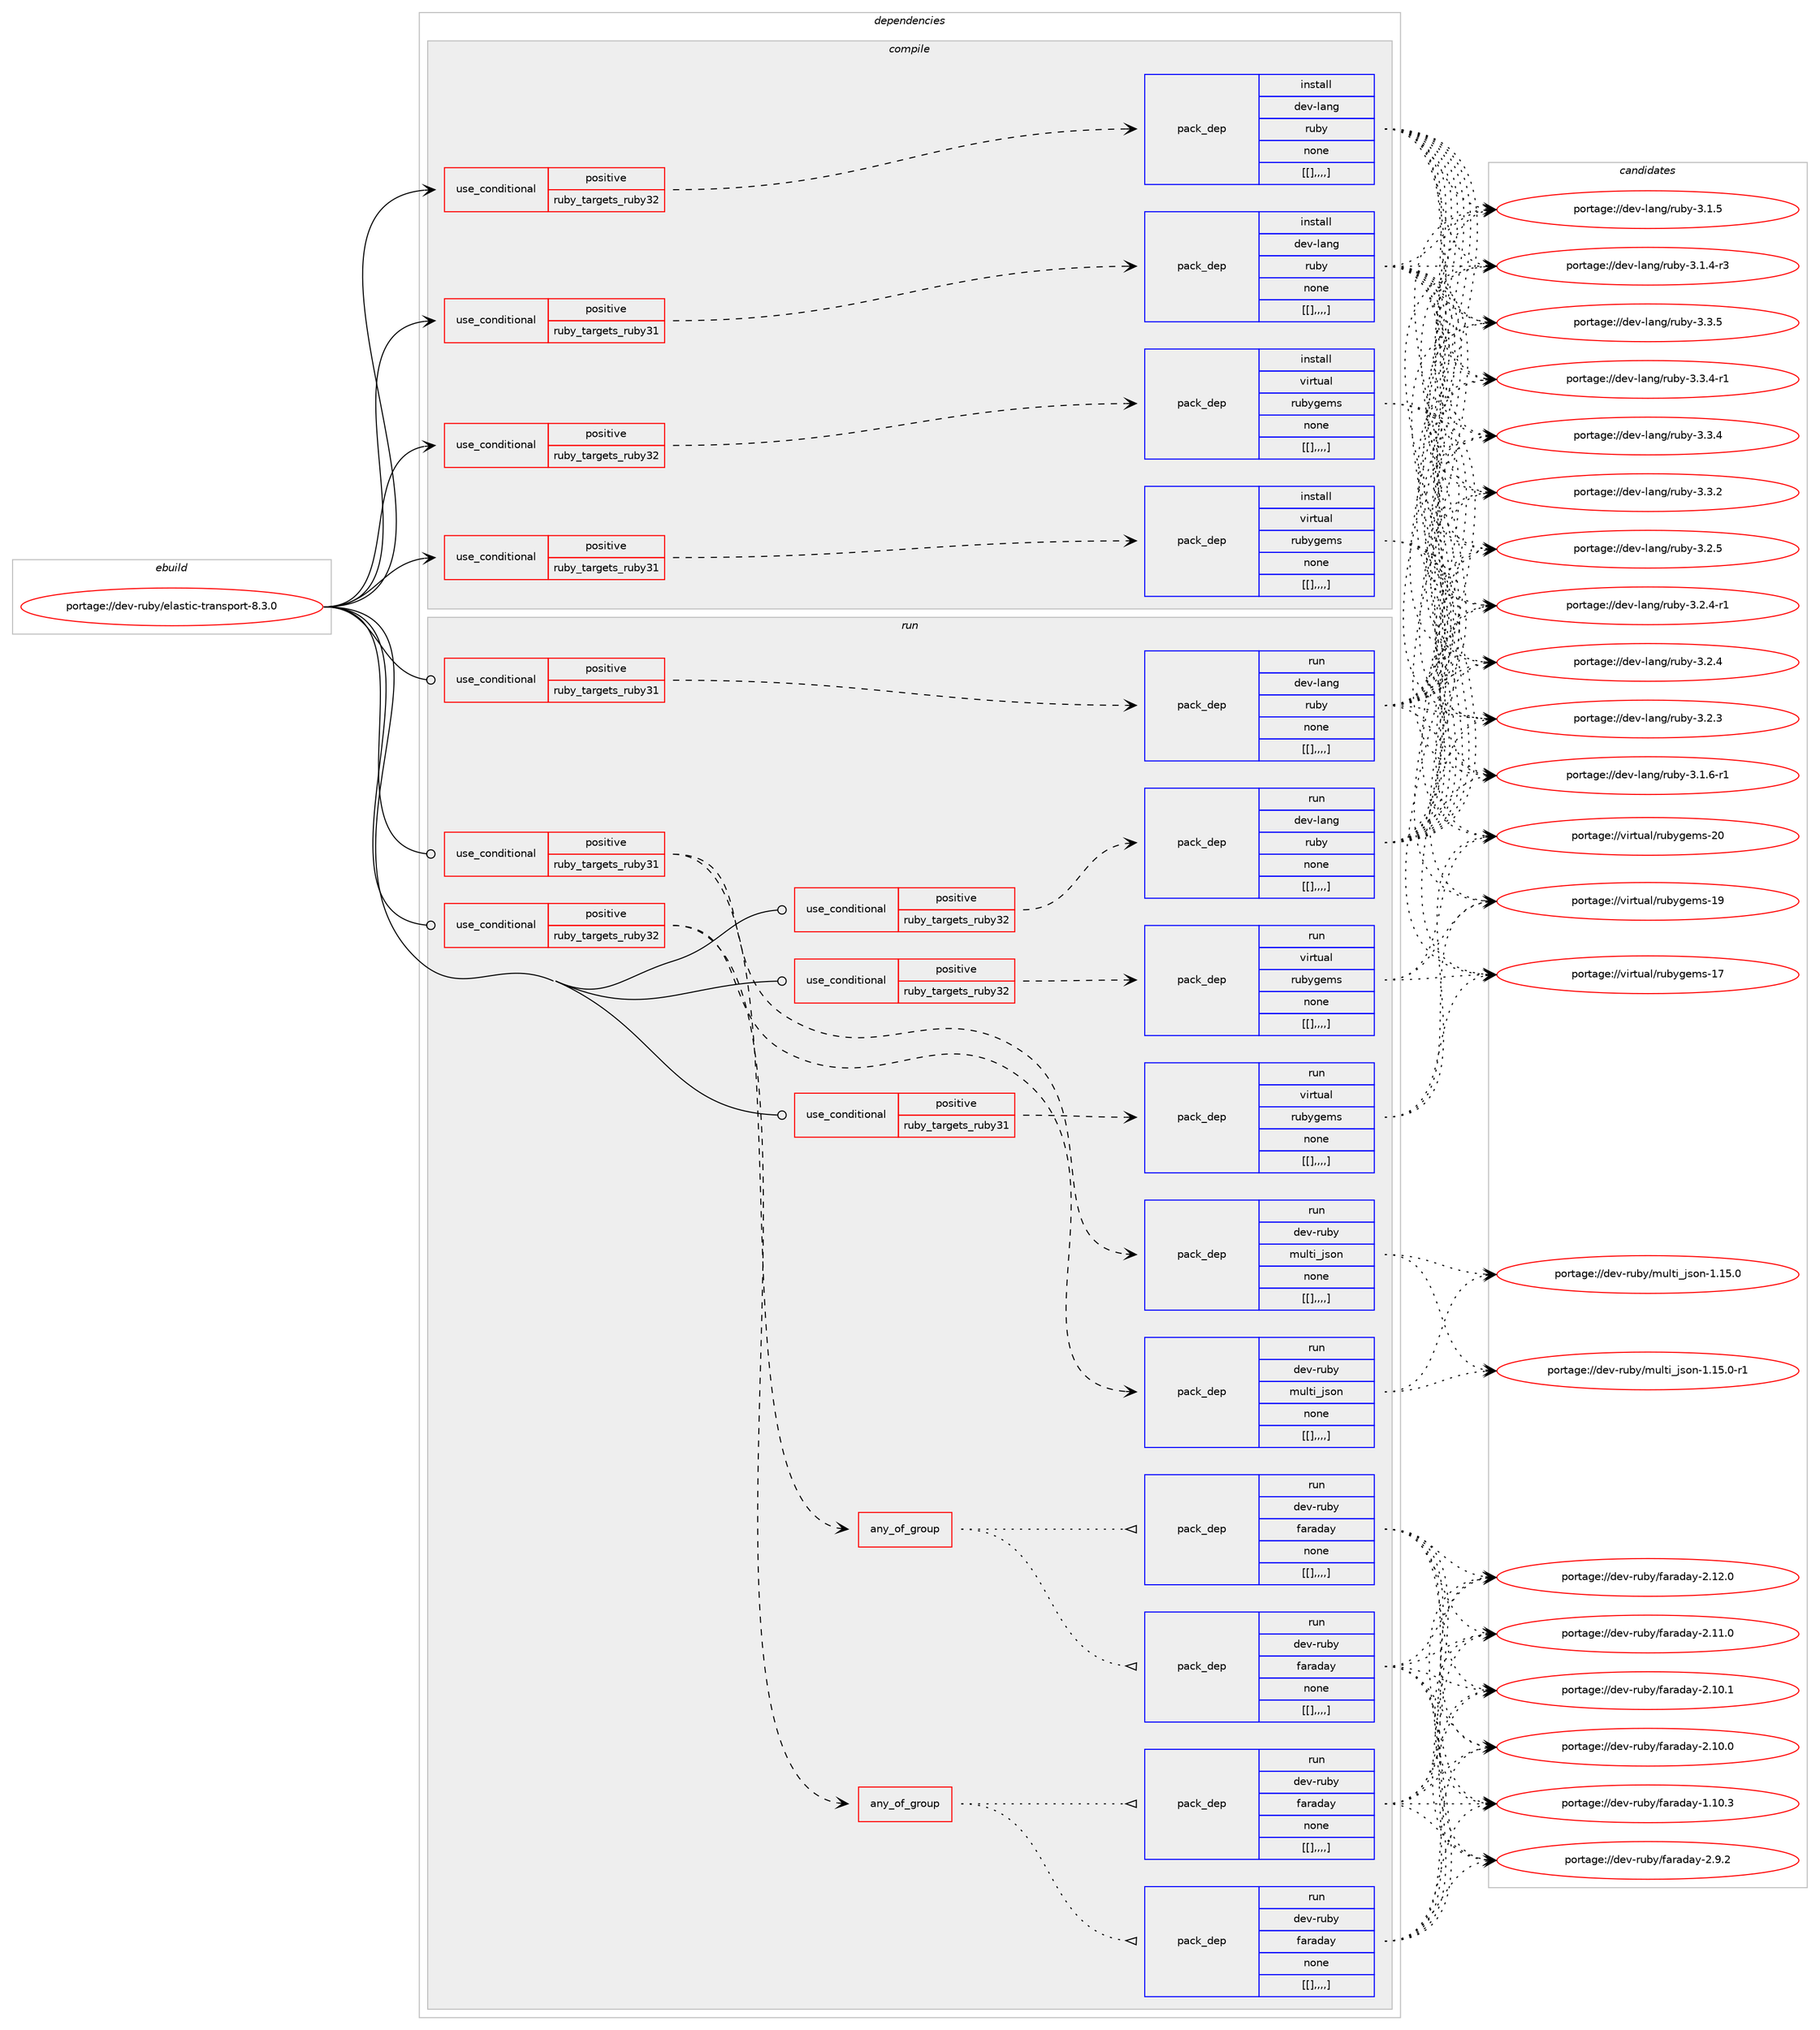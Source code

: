 digraph prolog {

# *************
# Graph options
# *************

newrank=true;
concentrate=true;
compound=true;
graph [rankdir=LR,fontname=Helvetica,fontsize=10,ranksep=1.5];#, ranksep=2.5, nodesep=0.2];
edge  [arrowhead=vee];
node  [fontname=Helvetica,fontsize=10];

# **********
# The ebuild
# **********

subgraph cluster_leftcol {
color=gray;
label=<<i>ebuild</i>>;
id [label="portage://dev-ruby/elastic-transport-8.3.0", color=red, width=4, href="../dev-ruby/elastic-transport-8.3.0.svg"];
}

# ****************
# The dependencies
# ****************

subgraph cluster_midcol {
color=gray;
label=<<i>dependencies</i>>;
subgraph cluster_compile {
fillcolor="#eeeeee";
style=filled;
label=<<i>compile</i>>;
subgraph cond50771 {
dependency191965 [label=<<TABLE BORDER="0" CELLBORDER="1" CELLSPACING="0" CELLPADDING="4"><TR><TD ROWSPAN="3" CELLPADDING="10">use_conditional</TD></TR><TR><TD>positive</TD></TR><TR><TD>ruby_targets_ruby31</TD></TR></TABLE>>, shape=none, color=red];
subgraph pack139864 {
dependency192055 [label=<<TABLE BORDER="0" CELLBORDER="1" CELLSPACING="0" CELLPADDING="4" WIDTH="220"><TR><TD ROWSPAN="6" CELLPADDING="30">pack_dep</TD></TR><TR><TD WIDTH="110">install</TD></TR><TR><TD>dev-lang</TD></TR><TR><TD>ruby</TD></TR><TR><TD>none</TD></TR><TR><TD>[[],,,,]</TD></TR></TABLE>>, shape=none, color=blue];
}
dependency191965:e -> dependency192055:w [weight=20,style="dashed",arrowhead="vee"];
}
id:e -> dependency191965:w [weight=20,style="solid",arrowhead="vee"];
subgraph cond50820 {
dependency192097 [label=<<TABLE BORDER="0" CELLBORDER="1" CELLSPACING="0" CELLPADDING="4"><TR><TD ROWSPAN="3" CELLPADDING="10">use_conditional</TD></TR><TR><TD>positive</TD></TR><TR><TD>ruby_targets_ruby31</TD></TR></TABLE>>, shape=none, color=red];
subgraph pack139889 {
dependency192107 [label=<<TABLE BORDER="0" CELLBORDER="1" CELLSPACING="0" CELLPADDING="4" WIDTH="220"><TR><TD ROWSPAN="6" CELLPADDING="30">pack_dep</TD></TR><TR><TD WIDTH="110">install</TD></TR><TR><TD>virtual</TD></TR><TR><TD>rubygems</TD></TR><TR><TD>none</TD></TR><TR><TD>[[],,,,]</TD></TR></TABLE>>, shape=none, color=blue];
}
dependency192097:e -> dependency192107:w [weight=20,style="dashed",arrowhead="vee"];
}
id:e -> dependency192097:w [weight=20,style="solid",arrowhead="vee"];
subgraph cond50839 {
dependency192116 [label=<<TABLE BORDER="0" CELLBORDER="1" CELLSPACING="0" CELLPADDING="4"><TR><TD ROWSPAN="3" CELLPADDING="10">use_conditional</TD></TR><TR><TD>positive</TD></TR><TR><TD>ruby_targets_ruby32</TD></TR></TABLE>>, shape=none, color=red];
subgraph pack139907 {
dependency192137 [label=<<TABLE BORDER="0" CELLBORDER="1" CELLSPACING="0" CELLPADDING="4" WIDTH="220"><TR><TD ROWSPAN="6" CELLPADDING="30">pack_dep</TD></TR><TR><TD WIDTH="110">install</TD></TR><TR><TD>dev-lang</TD></TR><TR><TD>ruby</TD></TR><TR><TD>none</TD></TR><TR><TD>[[],,,,]</TD></TR></TABLE>>, shape=none, color=blue];
}
dependency192116:e -> dependency192137:w [weight=20,style="dashed",arrowhead="vee"];
}
id:e -> dependency192116:w [weight=20,style="solid",arrowhead="vee"];
subgraph cond50852 {
dependency192140 [label=<<TABLE BORDER="0" CELLBORDER="1" CELLSPACING="0" CELLPADDING="4"><TR><TD ROWSPAN="3" CELLPADDING="10">use_conditional</TD></TR><TR><TD>positive</TD></TR><TR><TD>ruby_targets_ruby32</TD></TR></TABLE>>, shape=none, color=red];
subgraph pack139939 {
dependency192230 [label=<<TABLE BORDER="0" CELLBORDER="1" CELLSPACING="0" CELLPADDING="4" WIDTH="220"><TR><TD ROWSPAN="6" CELLPADDING="30">pack_dep</TD></TR><TR><TD WIDTH="110">install</TD></TR><TR><TD>virtual</TD></TR><TR><TD>rubygems</TD></TR><TR><TD>none</TD></TR><TR><TD>[[],,,,]</TD></TR></TABLE>>, shape=none, color=blue];
}
dependency192140:e -> dependency192230:w [weight=20,style="dashed",arrowhead="vee"];
}
id:e -> dependency192140:w [weight=20,style="solid",arrowhead="vee"];
}
subgraph cluster_compileandrun {
fillcolor="#eeeeee";
style=filled;
label=<<i>compile and run</i>>;
}
subgraph cluster_run {
fillcolor="#eeeeee";
style=filled;
label=<<i>run</i>>;
subgraph cond50911 {
dependency192253 [label=<<TABLE BORDER="0" CELLBORDER="1" CELLSPACING="0" CELLPADDING="4"><TR><TD ROWSPAN="3" CELLPADDING="10">use_conditional</TD></TR><TR><TD>positive</TD></TR><TR><TD>ruby_targets_ruby31</TD></TR></TABLE>>, shape=none, color=red];
subgraph any1237 {
dependency192343 [label=<<TABLE BORDER="0" CELLBORDER="1" CELLSPACING="0" CELLPADDING="4"><TR><TD CELLPADDING="10">any_of_group</TD></TR></TABLE>>, shape=none, color=red];subgraph pack140014 {
dependency192364 [label=<<TABLE BORDER="0" CELLBORDER="1" CELLSPACING="0" CELLPADDING="4" WIDTH="220"><TR><TD ROWSPAN="6" CELLPADDING="30">pack_dep</TD></TR><TR><TD WIDTH="110">run</TD></TR><TR><TD>dev-ruby</TD></TR><TR><TD>faraday</TD></TR><TR><TD>none</TD></TR><TR><TD>[[],,,,]</TD></TR></TABLE>>, shape=none, color=blue];
}
dependency192343:e -> dependency192364:w [weight=20,style="dotted",arrowhead="oinv"];
subgraph pack140025 {
dependency192367 [label=<<TABLE BORDER="0" CELLBORDER="1" CELLSPACING="0" CELLPADDING="4" WIDTH="220"><TR><TD ROWSPAN="6" CELLPADDING="30">pack_dep</TD></TR><TR><TD WIDTH="110">run</TD></TR><TR><TD>dev-ruby</TD></TR><TR><TD>faraday</TD></TR><TR><TD>none</TD></TR><TR><TD>[[],,,,]</TD></TR></TABLE>>, shape=none, color=blue];
}
dependency192343:e -> dependency192367:w [weight=20,style="dotted",arrowhead="oinv"];
}
dependency192253:e -> dependency192343:w [weight=20,style="dashed",arrowhead="vee"];
subgraph pack140027 {
dependency192391 [label=<<TABLE BORDER="0" CELLBORDER="1" CELLSPACING="0" CELLPADDING="4" WIDTH="220"><TR><TD ROWSPAN="6" CELLPADDING="30">pack_dep</TD></TR><TR><TD WIDTH="110">run</TD></TR><TR><TD>dev-ruby</TD></TR><TR><TD>multi_json</TD></TR><TR><TD>none</TD></TR><TR><TD>[[],,,,]</TD></TR></TABLE>>, shape=none, color=blue];
}
dependency192253:e -> dependency192391:w [weight=20,style="dashed",arrowhead="vee"];
}
id:e -> dependency192253:w [weight=20,style="solid",arrowhead="odot"];
subgraph cond50970 {
dependency192408 [label=<<TABLE BORDER="0" CELLBORDER="1" CELLSPACING="0" CELLPADDING="4"><TR><TD ROWSPAN="3" CELLPADDING="10">use_conditional</TD></TR><TR><TD>positive</TD></TR><TR><TD>ruby_targets_ruby31</TD></TR></TABLE>>, shape=none, color=red];
subgraph pack140067 {
dependency192438 [label=<<TABLE BORDER="0" CELLBORDER="1" CELLSPACING="0" CELLPADDING="4" WIDTH="220"><TR><TD ROWSPAN="6" CELLPADDING="30">pack_dep</TD></TR><TR><TD WIDTH="110">run</TD></TR><TR><TD>dev-lang</TD></TR><TR><TD>ruby</TD></TR><TR><TD>none</TD></TR><TR><TD>[[],,,,]</TD></TR></TABLE>>, shape=none, color=blue];
}
dependency192408:e -> dependency192438:w [weight=20,style="dashed",arrowhead="vee"];
}
id:e -> dependency192408:w [weight=20,style="solid",arrowhead="odot"];
subgraph cond51000 {
dependency192460 [label=<<TABLE BORDER="0" CELLBORDER="1" CELLSPACING="0" CELLPADDING="4"><TR><TD ROWSPAN="3" CELLPADDING="10">use_conditional</TD></TR><TR><TD>positive</TD></TR><TR><TD>ruby_targets_ruby31</TD></TR></TABLE>>, shape=none, color=red];
subgraph pack140076 {
dependency192481 [label=<<TABLE BORDER="0" CELLBORDER="1" CELLSPACING="0" CELLPADDING="4" WIDTH="220"><TR><TD ROWSPAN="6" CELLPADDING="30">pack_dep</TD></TR><TR><TD WIDTH="110">run</TD></TR><TR><TD>virtual</TD></TR><TR><TD>rubygems</TD></TR><TR><TD>none</TD></TR><TR><TD>[[],,,,]</TD></TR></TABLE>>, shape=none, color=blue];
}
dependency192460:e -> dependency192481:w [weight=20,style="dashed",arrowhead="vee"];
}
id:e -> dependency192460:w [weight=20,style="solid",arrowhead="odot"];
subgraph cond51015 {
dependency192504 [label=<<TABLE BORDER="0" CELLBORDER="1" CELLSPACING="0" CELLPADDING="4"><TR><TD ROWSPAN="3" CELLPADDING="10">use_conditional</TD></TR><TR><TD>positive</TD></TR><TR><TD>ruby_targets_ruby32</TD></TR></TABLE>>, shape=none, color=red];
subgraph any1241 {
dependency192524 [label=<<TABLE BORDER="0" CELLBORDER="1" CELLSPACING="0" CELLPADDING="4"><TR><TD CELLPADDING="10">any_of_group</TD></TR></TABLE>>, shape=none, color=red];subgraph pack140118 {
dependency192589 [label=<<TABLE BORDER="0" CELLBORDER="1" CELLSPACING="0" CELLPADDING="4" WIDTH="220"><TR><TD ROWSPAN="6" CELLPADDING="30">pack_dep</TD></TR><TR><TD WIDTH="110">run</TD></TR><TR><TD>dev-ruby</TD></TR><TR><TD>faraday</TD></TR><TR><TD>none</TD></TR><TR><TD>[[],,,,]</TD></TR></TABLE>>, shape=none, color=blue];
}
dependency192524:e -> dependency192589:w [weight=20,style="dotted",arrowhead="oinv"];
subgraph pack140157 {
dependency192614 [label=<<TABLE BORDER="0" CELLBORDER="1" CELLSPACING="0" CELLPADDING="4" WIDTH="220"><TR><TD ROWSPAN="6" CELLPADDING="30">pack_dep</TD></TR><TR><TD WIDTH="110">run</TD></TR><TR><TD>dev-ruby</TD></TR><TR><TD>faraday</TD></TR><TR><TD>none</TD></TR><TR><TD>[[],,,,]</TD></TR></TABLE>>, shape=none, color=blue];
}
dependency192524:e -> dependency192614:w [weight=20,style="dotted",arrowhead="oinv"];
}
dependency192504:e -> dependency192524:w [weight=20,style="dashed",arrowhead="vee"];
subgraph pack140187 {
dependency192698 [label=<<TABLE BORDER="0" CELLBORDER="1" CELLSPACING="0" CELLPADDING="4" WIDTH="220"><TR><TD ROWSPAN="6" CELLPADDING="30">pack_dep</TD></TR><TR><TD WIDTH="110">run</TD></TR><TR><TD>dev-ruby</TD></TR><TR><TD>multi_json</TD></TR><TR><TD>none</TD></TR><TR><TD>[[],,,,]</TD></TR></TABLE>>, shape=none, color=blue];
}
dependency192504:e -> dependency192698:w [weight=20,style="dashed",arrowhead="vee"];
}
id:e -> dependency192504:w [weight=20,style="solid",arrowhead="odot"];
subgraph cond51110 {
dependency192705 [label=<<TABLE BORDER="0" CELLBORDER="1" CELLSPACING="0" CELLPADDING="4"><TR><TD ROWSPAN="3" CELLPADDING="10">use_conditional</TD></TR><TR><TD>positive</TD></TR><TR><TD>ruby_targets_ruby32</TD></TR></TABLE>>, shape=none, color=red];
subgraph pack140209 {
dependency192727 [label=<<TABLE BORDER="0" CELLBORDER="1" CELLSPACING="0" CELLPADDING="4" WIDTH="220"><TR><TD ROWSPAN="6" CELLPADDING="30">pack_dep</TD></TR><TR><TD WIDTH="110">run</TD></TR><TR><TD>dev-lang</TD></TR><TR><TD>ruby</TD></TR><TR><TD>none</TD></TR><TR><TD>[[],,,,]</TD></TR></TABLE>>, shape=none, color=blue];
}
dependency192705:e -> dependency192727:w [weight=20,style="dashed",arrowhead="vee"];
}
id:e -> dependency192705:w [weight=20,style="solid",arrowhead="odot"];
subgraph cond51124 {
dependency192736 [label=<<TABLE BORDER="0" CELLBORDER="1" CELLSPACING="0" CELLPADDING="4"><TR><TD ROWSPAN="3" CELLPADDING="10">use_conditional</TD></TR><TR><TD>positive</TD></TR><TR><TD>ruby_targets_ruby32</TD></TR></TABLE>>, shape=none, color=red];
subgraph pack140235 {
dependency192777 [label=<<TABLE BORDER="0" CELLBORDER="1" CELLSPACING="0" CELLPADDING="4" WIDTH="220"><TR><TD ROWSPAN="6" CELLPADDING="30">pack_dep</TD></TR><TR><TD WIDTH="110">run</TD></TR><TR><TD>virtual</TD></TR><TR><TD>rubygems</TD></TR><TR><TD>none</TD></TR><TR><TD>[[],,,,]</TD></TR></TABLE>>, shape=none, color=blue];
}
dependency192736:e -> dependency192777:w [weight=20,style="dashed",arrowhead="vee"];
}
id:e -> dependency192736:w [weight=20,style="solid",arrowhead="odot"];
}
}

# **************
# The candidates
# **************

subgraph cluster_choices {
rank=same;
color=gray;
label=<<i>candidates</i>>;

subgraph choice139869 {
color=black;
nodesep=1;
choice10010111845108971101034711411798121455146514653 [label="portage://dev-lang/ruby-3.3.5", color=red, width=4,href="../dev-lang/ruby-3.3.5.svg"];
choice100101118451089711010347114117981214551465146524511449 [label="portage://dev-lang/ruby-3.3.4-r1", color=red, width=4,href="../dev-lang/ruby-3.3.4-r1.svg"];
choice10010111845108971101034711411798121455146514652 [label="portage://dev-lang/ruby-3.3.4", color=red, width=4,href="../dev-lang/ruby-3.3.4.svg"];
choice10010111845108971101034711411798121455146514650 [label="portage://dev-lang/ruby-3.3.2", color=red, width=4,href="../dev-lang/ruby-3.3.2.svg"];
choice10010111845108971101034711411798121455146504653 [label="portage://dev-lang/ruby-3.2.5", color=red, width=4,href="../dev-lang/ruby-3.2.5.svg"];
choice100101118451089711010347114117981214551465046524511449 [label="portage://dev-lang/ruby-3.2.4-r1", color=red, width=4,href="../dev-lang/ruby-3.2.4-r1.svg"];
choice10010111845108971101034711411798121455146504652 [label="portage://dev-lang/ruby-3.2.4", color=red, width=4,href="../dev-lang/ruby-3.2.4.svg"];
choice10010111845108971101034711411798121455146504651 [label="portage://dev-lang/ruby-3.2.3", color=red, width=4,href="../dev-lang/ruby-3.2.3.svg"];
choice100101118451089711010347114117981214551464946544511449 [label="portage://dev-lang/ruby-3.1.6-r1", color=red, width=4,href="../dev-lang/ruby-3.1.6-r1.svg"];
choice10010111845108971101034711411798121455146494653 [label="portage://dev-lang/ruby-3.1.5", color=red, width=4,href="../dev-lang/ruby-3.1.5.svg"];
choice100101118451089711010347114117981214551464946524511451 [label="portage://dev-lang/ruby-3.1.4-r3", color=red, width=4,href="../dev-lang/ruby-3.1.4-r3.svg"];
dependency192055:e -> choice10010111845108971101034711411798121455146514653:w [style=dotted,weight="100"];
dependency192055:e -> choice100101118451089711010347114117981214551465146524511449:w [style=dotted,weight="100"];
dependency192055:e -> choice10010111845108971101034711411798121455146514652:w [style=dotted,weight="100"];
dependency192055:e -> choice10010111845108971101034711411798121455146514650:w [style=dotted,weight="100"];
dependency192055:e -> choice10010111845108971101034711411798121455146504653:w [style=dotted,weight="100"];
dependency192055:e -> choice100101118451089711010347114117981214551465046524511449:w [style=dotted,weight="100"];
dependency192055:e -> choice10010111845108971101034711411798121455146504652:w [style=dotted,weight="100"];
dependency192055:e -> choice10010111845108971101034711411798121455146504651:w [style=dotted,weight="100"];
dependency192055:e -> choice100101118451089711010347114117981214551464946544511449:w [style=dotted,weight="100"];
dependency192055:e -> choice10010111845108971101034711411798121455146494653:w [style=dotted,weight="100"];
dependency192055:e -> choice100101118451089711010347114117981214551464946524511451:w [style=dotted,weight="100"];
}
subgraph choice139875 {
color=black;
nodesep=1;
choice118105114116117971084711411798121103101109115455048 [label="portage://virtual/rubygems-20", color=red, width=4,href="../virtual/rubygems-20.svg"];
choice118105114116117971084711411798121103101109115454957 [label="portage://virtual/rubygems-19", color=red, width=4,href="../virtual/rubygems-19.svg"];
choice118105114116117971084711411798121103101109115454955 [label="portage://virtual/rubygems-17", color=red, width=4,href="../virtual/rubygems-17.svg"];
dependency192107:e -> choice118105114116117971084711411798121103101109115455048:w [style=dotted,weight="100"];
dependency192107:e -> choice118105114116117971084711411798121103101109115454957:w [style=dotted,weight="100"];
dependency192107:e -> choice118105114116117971084711411798121103101109115454955:w [style=dotted,weight="100"];
}
subgraph choice139876 {
color=black;
nodesep=1;
choice10010111845108971101034711411798121455146514653 [label="portage://dev-lang/ruby-3.3.5", color=red, width=4,href="../dev-lang/ruby-3.3.5.svg"];
choice100101118451089711010347114117981214551465146524511449 [label="portage://dev-lang/ruby-3.3.4-r1", color=red, width=4,href="../dev-lang/ruby-3.3.4-r1.svg"];
choice10010111845108971101034711411798121455146514652 [label="portage://dev-lang/ruby-3.3.4", color=red, width=4,href="../dev-lang/ruby-3.3.4.svg"];
choice10010111845108971101034711411798121455146514650 [label="portage://dev-lang/ruby-3.3.2", color=red, width=4,href="../dev-lang/ruby-3.3.2.svg"];
choice10010111845108971101034711411798121455146504653 [label="portage://dev-lang/ruby-3.2.5", color=red, width=4,href="../dev-lang/ruby-3.2.5.svg"];
choice100101118451089711010347114117981214551465046524511449 [label="portage://dev-lang/ruby-3.2.4-r1", color=red, width=4,href="../dev-lang/ruby-3.2.4-r1.svg"];
choice10010111845108971101034711411798121455146504652 [label="portage://dev-lang/ruby-3.2.4", color=red, width=4,href="../dev-lang/ruby-3.2.4.svg"];
choice10010111845108971101034711411798121455146504651 [label="portage://dev-lang/ruby-3.2.3", color=red, width=4,href="../dev-lang/ruby-3.2.3.svg"];
choice100101118451089711010347114117981214551464946544511449 [label="portage://dev-lang/ruby-3.1.6-r1", color=red, width=4,href="../dev-lang/ruby-3.1.6-r1.svg"];
choice10010111845108971101034711411798121455146494653 [label="portage://dev-lang/ruby-3.1.5", color=red, width=4,href="../dev-lang/ruby-3.1.5.svg"];
choice100101118451089711010347114117981214551464946524511451 [label="portage://dev-lang/ruby-3.1.4-r3", color=red, width=4,href="../dev-lang/ruby-3.1.4-r3.svg"];
dependency192137:e -> choice10010111845108971101034711411798121455146514653:w [style=dotted,weight="100"];
dependency192137:e -> choice100101118451089711010347114117981214551465146524511449:w [style=dotted,weight="100"];
dependency192137:e -> choice10010111845108971101034711411798121455146514652:w [style=dotted,weight="100"];
dependency192137:e -> choice10010111845108971101034711411798121455146514650:w [style=dotted,weight="100"];
dependency192137:e -> choice10010111845108971101034711411798121455146504653:w [style=dotted,weight="100"];
dependency192137:e -> choice100101118451089711010347114117981214551465046524511449:w [style=dotted,weight="100"];
dependency192137:e -> choice10010111845108971101034711411798121455146504652:w [style=dotted,weight="100"];
dependency192137:e -> choice10010111845108971101034711411798121455146504651:w [style=dotted,weight="100"];
dependency192137:e -> choice100101118451089711010347114117981214551464946544511449:w [style=dotted,weight="100"];
dependency192137:e -> choice10010111845108971101034711411798121455146494653:w [style=dotted,weight="100"];
dependency192137:e -> choice100101118451089711010347114117981214551464946524511451:w [style=dotted,weight="100"];
}
subgraph choice139886 {
color=black;
nodesep=1;
choice118105114116117971084711411798121103101109115455048 [label="portage://virtual/rubygems-20", color=red, width=4,href="../virtual/rubygems-20.svg"];
choice118105114116117971084711411798121103101109115454957 [label="portage://virtual/rubygems-19", color=red, width=4,href="../virtual/rubygems-19.svg"];
choice118105114116117971084711411798121103101109115454955 [label="portage://virtual/rubygems-17", color=red, width=4,href="../virtual/rubygems-17.svg"];
dependency192230:e -> choice118105114116117971084711411798121103101109115455048:w [style=dotted,weight="100"];
dependency192230:e -> choice118105114116117971084711411798121103101109115454957:w [style=dotted,weight="100"];
dependency192230:e -> choice118105114116117971084711411798121103101109115454955:w [style=dotted,weight="100"];
}
subgraph choice139895 {
color=black;
nodesep=1;
choice10010111845114117981214710297114971009712145504649504648 [label="portage://dev-ruby/faraday-2.12.0", color=red, width=4,href="../dev-ruby/faraday-2.12.0.svg"];
choice10010111845114117981214710297114971009712145504649494648 [label="portage://dev-ruby/faraday-2.11.0", color=red, width=4,href="../dev-ruby/faraday-2.11.0.svg"];
choice10010111845114117981214710297114971009712145504649484649 [label="portage://dev-ruby/faraday-2.10.1", color=red, width=4,href="../dev-ruby/faraday-2.10.1.svg"];
choice10010111845114117981214710297114971009712145504649484648 [label="portage://dev-ruby/faraday-2.10.0", color=red, width=4,href="../dev-ruby/faraday-2.10.0.svg"];
choice100101118451141179812147102971149710097121455046574650 [label="portage://dev-ruby/faraday-2.9.2", color=red, width=4,href="../dev-ruby/faraday-2.9.2.svg"];
choice10010111845114117981214710297114971009712145494649484651 [label="portage://dev-ruby/faraday-1.10.3", color=red, width=4,href="../dev-ruby/faraday-1.10.3.svg"];
dependency192364:e -> choice10010111845114117981214710297114971009712145504649504648:w [style=dotted,weight="100"];
dependency192364:e -> choice10010111845114117981214710297114971009712145504649494648:w [style=dotted,weight="100"];
dependency192364:e -> choice10010111845114117981214710297114971009712145504649484649:w [style=dotted,weight="100"];
dependency192364:e -> choice10010111845114117981214710297114971009712145504649484648:w [style=dotted,weight="100"];
dependency192364:e -> choice100101118451141179812147102971149710097121455046574650:w [style=dotted,weight="100"];
dependency192364:e -> choice10010111845114117981214710297114971009712145494649484651:w [style=dotted,weight="100"];
}
subgraph choice139902 {
color=black;
nodesep=1;
choice10010111845114117981214710297114971009712145504649504648 [label="portage://dev-ruby/faraday-2.12.0", color=red, width=4,href="../dev-ruby/faraday-2.12.0.svg"];
choice10010111845114117981214710297114971009712145504649494648 [label="portage://dev-ruby/faraday-2.11.0", color=red, width=4,href="../dev-ruby/faraday-2.11.0.svg"];
choice10010111845114117981214710297114971009712145504649484649 [label="portage://dev-ruby/faraday-2.10.1", color=red, width=4,href="../dev-ruby/faraday-2.10.1.svg"];
choice10010111845114117981214710297114971009712145504649484648 [label="portage://dev-ruby/faraday-2.10.0", color=red, width=4,href="../dev-ruby/faraday-2.10.0.svg"];
choice100101118451141179812147102971149710097121455046574650 [label="portage://dev-ruby/faraday-2.9.2", color=red, width=4,href="../dev-ruby/faraday-2.9.2.svg"];
choice10010111845114117981214710297114971009712145494649484651 [label="portage://dev-ruby/faraday-1.10.3", color=red, width=4,href="../dev-ruby/faraday-1.10.3.svg"];
dependency192367:e -> choice10010111845114117981214710297114971009712145504649504648:w [style=dotted,weight="100"];
dependency192367:e -> choice10010111845114117981214710297114971009712145504649494648:w [style=dotted,weight="100"];
dependency192367:e -> choice10010111845114117981214710297114971009712145504649484649:w [style=dotted,weight="100"];
dependency192367:e -> choice10010111845114117981214710297114971009712145504649484648:w [style=dotted,weight="100"];
dependency192367:e -> choice100101118451141179812147102971149710097121455046574650:w [style=dotted,weight="100"];
dependency192367:e -> choice10010111845114117981214710297114971009712145494649484651:w [style=dotted,weight="100"];
}
subgraph choice139914 {
color=black;
nodesep=1;
choice10010111845114117981214710911710811610595106115111110454946495346484511449 [label="portage://dev-ruby/multi_json-1.15.0-r1", color=red, width=4,href="../dev-ruby/multi_json-1.15.0-r1.svg"];
choice1001011184511411798121471091171081161059510611511111045494649534648 [label="portage://dev-ruby/multi_json-1.15.0", color=red, width=4,href="../dev-ruby/multi_json-1.15.0.svg"];
dependency192391:e -> choice10010111845114117981214710911710811610595106115111110454946495346484511449:w [style=dotted,weight="100"];
dependency192391:e -> choice1001011184511411798121471091171081161059510611511111045494649534648:w [style=dotted,weight="100"];
}
subgraph choice139939 {
color=black;
nodesep=1;
choice10010111845108971101034711411798121455146514653 [label="portage://dev-lang/ruby-3.3.5", color=red, width=4,href="../dev-lang/ruby-3.3.5.svg"];
choice100101118451089711010347114117981214551465146524511449 [label="portage://dev-lang/ruby-3.3.4-r1", color=red, width=4,href="../dev-lang/ruby-3.3.4-r1.svg"];
choice10010111845108971101034711411798121455146514652 [label="portage://dev-lang/ruby-3.3.4", color=red, width=4,href="../dev-lang/ruby-3.3.4.svg"];
choice10010111845108971101034711411798121455146514650 [label="portage://dev-lang/ruby-3.3.2", color=red, width=4,href="../dev-lang/ruby-3.3.2.svg"];
choice10010111845108971101034711411798121455146504653 [label="portage://dev-lang/ruby-3.2.5", color=red, width=4,href="../dev-lang/ruby-3.2.5.svg"];
choice100101118451089711010347114117981214551465046524511449 [label="portage://dev-lang/ruby-3.2.4-r1", color=red, width=4,href="../dev-lang/ruby-3.2.4-r1.svg"];
choice10010111845108971101034711411798121455146504652 [label="portage://dev-lang/ruby-3.2.4", color=red, width=4,href="../dev-lang/ruby-3.2.4.svg"];
choice10010111845108971101034711411798121455146504651 [label="portage://dev-lang/ruby-3.2.3", color=red, width=4,href="../dev-lang/ruby-3.2.3.svg"];
choice100101118451089711010347114117981214551464946544511449 [label="portage://dev-lang/ruby-3.1.6-r1", color=red, width=4,href="../dev-lang/ruby-3.1.6-r1.svg"];
choice10010111845108971101034711411798121455146494653 [label="portage://dev-lang/ruby-3.1.5", color=red, width=4,href="../dev-lang/ruby-3.1.5.svg"];
choice100101118451089711010347114117981214551464946524511451 [label="portage://dev-lang/ruby-3.1.4-r3", color=red, width=4,href="../dev-lang/ruby-3.1.4-r3.svg"];
dependency192438:e -> choice10010111845108971101034711411798121455146514653:w [style=dotted,weight="100"];
dependency192438:e -> choice100101118451089711010347114117981214551465146524511449:w [style=dotted,weight="100"];
dependency192438:e -> choice10010111845108971101034711411798121455146514652:w [style=dotted,weight="100"];
dependency192438:e -> choice10010111845108971101034711411798121455146514650:w [style=dotted,weight="100"];
dependency192438:e -> choice10010111845108971101034711411798121455146504653:w [style=dotted,weight="100"];
dependency192438:e -> choice100101118451089711010347114117981214551465046524511449:w [style=dotted,weight="100"];
dependency192438:e -> choice10010111845108971101034711411798121455146504652:w [style=dotted,weight="100"];
dependency192438:e -> choice10010111845108971101034711411798121455146504651:w [style=dotted,weight="100"];
dependency192438:e -> choice100101118451089711010347114117981214551464946544511449:w [style=dotted,weight="100"];
dependency192438:e -> choice10010111845108971101034711411798121455146494653:w [style=dotted,weight="100"];
dependency192438:e -> choice100101118451089711010347114117981214551464946524511451:w [style=dotted,weight="100"];
}
subgraph choice139957 {
color=black;
nodesep=1;
choice118105114116117971084711411798121103101109115455048 [label="portage://virtual/rubygems-20", color=red, width=4,href="../virtual/rubygems-20.svg"];
choice118105114116117971084711411798121103101109115454957 [label="portage://virtual/rubygems-19", color=red, width=4,href="../virtual/rubygems-19.svg"];
choice118105114116117971084711411798121103101109115454955 [label="portage://virtual/rubygems-17", color=red, width=4,href="../virtual/rubygems-17.svg"];
dependency192481:e -> choice118105114116117971084711411798121103101109115455048:w [style=dotted,weight="100"];
dependency192481:e -> choice118105114116117971084711411798121103101109115454957:w [style=dotted,weight="100"];
dependency192481:e -> choice118105114116117971084711411798121103101109115454955:w [style=dotted,weight="100"];
}
subgraph choice139959 {
color=black;
nodesep=1;
choice10010111845114117981214710297114971009712145504649504648 [label="portage://dev-ruby/faraday-2.12.0", color=red, width=4,href="../dev-ruby/faraday-2.12.0.svg"];
choice10010111845114117981214710297114971009712145504649494648 [label="portage://dev-ruby/faraday-2.11.0", color=red, width=4,href="../dev-ruby/faraday-2.11.0.svg"];
choice10010111845114117981214710297114971009712145504649484649 [label="portage://dev-ruby/faraday-2.10.1", color=red, width=4,href="../dev-ruby/faraday-2.10.1.svg"];
choice10010111845114117981214710297114971009712145504649484648 [label="portage://dev-ruby/faraday-2.10.0", color=red, width=4,href="../dev-ruby/faraday-2.10.0.svg"];
choice100101118451141179812147102971149710097121455046574650 [label="portage://dev-ruby/faraday-2.9.2", color=red, width=4,href="../dev-ruby/faraday-2.9.2.svg"];
choice10010111845114117981214710297114971009712145494649484651 [label="portage://dev-ruby/faraday-1.10.3", color=red, width=4,href="../dev-ruby/faraday-1.10.3.svg"];
dependency192589:e -> choice10010111845114117981214710297114971009712145504649504648:w [style=dotted,weight="100"];
dependency192589:e -> choice10010111845114117981214710297114971009712145504649494648:w [style=dotted,weight="100"];
dependency192589:e -> choice10010111845114117981214710297114971009712145504649484649:w [style=dotted,weight="100"];
dependency192589:e -> choice10010111845114117981214710297114971009712145504649484648:w [style=dotted,weight="100"];
dependency192589:e -> choice100101118451141179812147102971149710097121455046574650:w [style=dotted,weight="100"];
dependency192589:e -> choice10010111845114117981214710297114971009712145494649484651:w [style=dotted,weight="100"];
}
subgraph choice139978 {
color=black;
nodesep=1;
choice10010111845114117981214710297114971009712145504649504648 [label="portage://dev-ruby/faraday-2.12.0", color=red, width=4,href="../dev-ruby/faraday-2.12.0.svg"];
choice10010111845114117981214710297114971009712145504649494648 [label="portage://dev-ruby/faraday-2.11.0", color=red, width=4,href="../dev-ruby/faraday-2.11.0.svg"];
choice10010111845114117981214710297114971009712145504649484649 [label="portage://dev-ruby/faraday-2.10.1", color=red, width=4,href="../dev-ruby/faraday-2.10.1.svg"];
choice10010111845114117981214710297114971009712145504649484648 [label="portage://dev-ruby/faraday-2.10.0", color=red, width=4,href="../dev-ruby/faraday-2.10.0.svg"];
choice100101118451141179812147102971149710097121455046574650 [label="portage://dev-ruby/faraday-2.9.2", color=red, width=4,href="../dev-ruby/faraday-2.9.2.svg"];
choice10010111845114117981214710297114971009712145494649484651 [label="portage://dev-ruby/faraday-1.10.3", color=red, width=4,href="../dev-ruby/faraday-1.10.3.svg"];
dependency192614:e -> choice10010111845114117981214710297114971009712145504649504648:w [style=dotted,weight="100"];
dependency192614:e -> choice10010111845114117981214710297114971009712145504649494648:w [style=dotted,weight="100"];
dependency192614:e -> choice10010111845114117981214710297114971009712145504649484649:w [style=dotted,weight="100"];
dependency192614:e -> choice10010111845114117981214710297114971009712145504649484648:w [style=dotted,weight="100"];
dependency192614:e -> choice100101118451141179812147102971149710097121455046574650:w [style=dotted,weight="100"];
dependency192614:e -> choice10010111845114117981214710297114971009712145494649484651:w [style=dotted,weight="100"];
}
subgraph choice139995 {
color=black;
nodesep=1;
choice10010111845114117981214710911710811610595106115111110454946495346484511449 [label="portage://dev-ruby/multi_json-1.15.0-r1", color=red, width=4,href="../dev-ruby/multi_json-1.15.0-r1.svg"];
choice1001011184511411798121471091171081161059510611511111045494649534648 [label="portage://dev-ruby/multi_json-1.15.0", color=red, width=4,href="../dev-ruby/multi_json-1.15.0.svg"];
dependency192698:e -> choice10010111845114117981214710911710811610595106115111110454946495346484511449:w [style=dotted,weight="100"];
dependency192698:e -> choice1001011184511411798121471091171081161059510611511111045494649534648:w [style=dotted,weight="100"];
}
subgraph choice140044 {
color=black;
nodesep=1;
choice10010111845108971101034711411798121455146514653 [label="portage://dev-lang/ruby-3.3.5", color=red, width=4,href="../dev-lang/ruby-3.3.5.svg"];
choice100101118451089711010347114117981214551465146524511449 [label="portage://dev-lang/ruby-3.3.4-r1", color=red, width=4,href="../dev-lang/ruby-3.3.4-r1.svg"];
choice10010111845108971101034711411798121455146514652 [label="portage://dev-lang/ruby-3.3.4", color=red, width=4,href="../dev-lang/ruby-3.3.4.svg"];
choice10010111845108971101034711411798121455146514650 [label="portage://dev-lang/ruby-3.3.2", color=red, width=4,href="../dev-lang/ruby-3.3.2.svg"];
choice10010111845108971101034711411798121455146504653 [label="portage://dev-lang/ruby-3.2.5", color=red, width=4,href="../dev-lang/ruby-3.2.5.svg"];
choice100101118451089711010347114117981214551465046524511449 [label="portage://dev-lang/ruby-3.2.4-r1", color=red, width=4,href="../dev-lang/ruby-3.2.4-r1.svg"];
choice10010111845108971101034711411798121455146504652 [label="portage://dev-lang/ruby-3.2.4", color=red, width=4,href="../dev-lang/ruby-3.2.4.svg"];
choice10010111845108971101034711411798121455146504651 [label="portage://dev-lang/ruby-3.2.3", color=red, width=4,href="../dev-lang/ruby-3.2.3.svg"];
choice100101118451089711010347114117981214551464946544511449 [label="portage://dev-lang/ruby-3.1.6-r1", color=red, width=4,href="../dev-lang/ruby-3.1.6-r1.svg"];
choice10010111845108971101034711411798121455146494653 [label="portage://dev-lang/ruby-3.1.5", color=red, width=4,href="../dev-lang/ruby-3.1.5.svg"];
choice100101118451089711010347114117981214551464946524511451 [label="portage://dev-lang/ruby-3.1.4-r3", color=red, width=4,href="../dev-lang/ruby-3.1.4-r3.svg"];
dependency192727:e -> choice10010111845108971101034711411798121455146514653:w [style=dotted,weight="100"];
dependency192727:e -> choice100101118451089711010347114117981214551465146524511449:w [style=dotted,weight="100"];
dependency192727:e -> choice10010111845108971101034711411798121455146514652:w [style=dotted,weight="100"];
dependency192727:e -> choice10010111845108971101034711411798121455146514650:w [style=dotted,weight="100"];
dependency192727:e -> choice10010111845108971101034711411798121455146504653:w [style=dotted,weight="100"];
dependency192727:e -> choice100101118451089711010347114117981214551465046524511449:w [style=dotted,weight="100"];
dependency192727:e -> choice10010111845108971101034711411798121455146504652:w [style=dotted,weight="100"];
dependency192727:e -> choice10010111845108971101034711411798121455146504651:w [style=dotted,weight="100"];
dependency192727:e -> choice100101118451089711010347114117981214551464946544511449:w [style=dotted,weight="100"];
dependency192727:e -> choice10010111845108971101034711411798121455146494653:w [style=dotted,weight="100"];
dependency192727:e -> choice100101118451089711010347114117981214551464946524511451:w [style=dotted,weight="100"];
}
subgraph choice140077 {
color=black;
nodesep=1;
choice118105114116117971084711411798121103101109115455048 [label="portage://virtual/rubygems-20", color=red, width=4,href="../virtual/rubygems-20.svg"];
choice118105114116117971084711411798121103101109115454957 [label="portage://virtual/rubygems-19", color=red, width=4,href="../virtual/rubygems-19.svg"];
choice118105114116117971084711411798121103101109115454955 [label="portage://virtual/rubygems-17", color=red, width=4,href="../virtual/rubygems-17.svg"];
dependency192777:e -> choice118105114116117971084711411798121103101109115455048:w [style=dotted,weight="100"];
dependency192777:e -> choice118105114116117971084711411798121103101109115454957:w [style=dotted,weight="100"];
dependency192777:e -> choice118105114116117971084711411798121103101109115454955:w [style=dotted,weight="100"];
}
}

}
